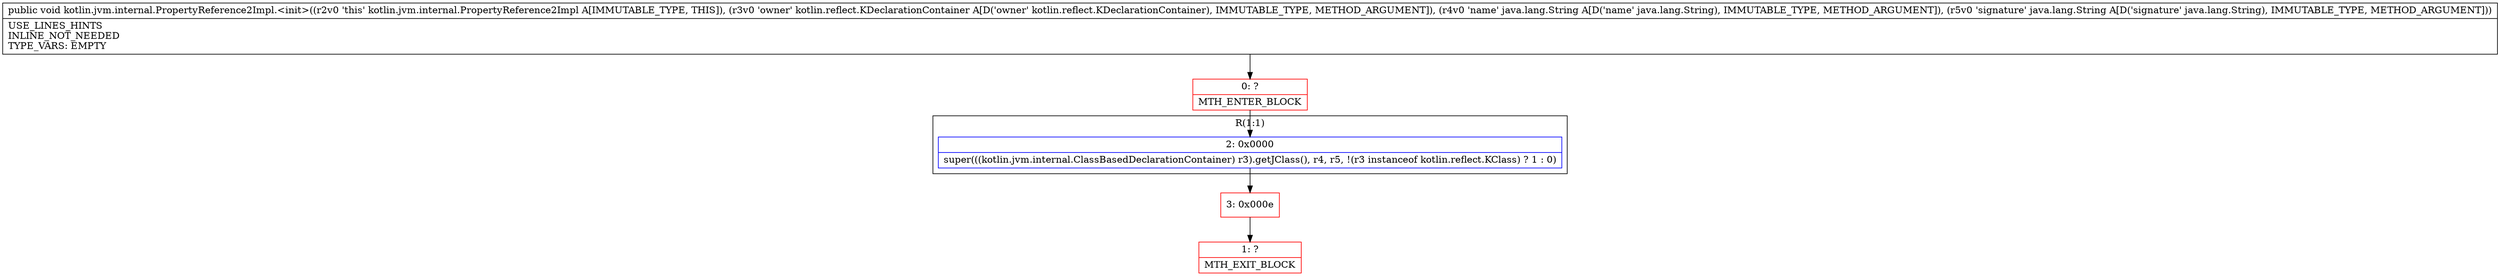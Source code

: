 digraph "CFG forkotlin.jvm.internal.PropertyReference2Impl.\<init\>(Lkotlin\/reflect\/KDeclarationContainer;Ljava\/lang\/String;Ljava\/lang\/String;)V" {
subgraph cluster_Region_566748999 {
label = "R(1:1)";
node [shape=record,color=blue];
Node_2 [shape=record,label="{2\:\ 0x0000|super(((kotlin.jvm.internal.ClassBasedDeclarationContainer) r3).getJClass(), r4, r5, !(r3 instanceof kotlin.reflect.KClass) ? 1 : 0)\l}"];
}
Node_0 [shape=record,color=red,label="{0\:\ ?|MTH_ENTER_BLOCK\l}"];
Node_3 [shape=record,color=red,label="{3\:\ 0x000e}"];
Node_1 [shape=record,color=red,label="{1\:\ ?|MTH_EXIT_BLOCK\l}"];
MethodNode[shape=record,label="{public void kotlin.jvm.internal.PropertyReference2Impl.\<init\>((r2v0 'this' kotlin.jvm.internal.PropertyReference2Impl A[IMMUTABLE_TYPE, THIS]), (r3v0 'owner' kotlin.reflect.KDeclarationContainer A[D('owner' kotlin.reflect.KDeclarationContainer), IMMUTABLE_TYPE, METHOD_ARGUMENT]), (r4v0 'name' java.lang.String A[D('name' java.lang.String), IMMUTABLE_TYPE, METHOD_ARGUMENT]), (r5v0 'signature' java.lang.String A[D('signature' java.lang.String), IMMUTABLE_TYPE, METHOD_ARGUMENT]))  | USE_LINES_HINTS\lINLINE_NOT_NEEDED\lTYPE_VARS: EMPTY\l}"];
MethodNode -> Node_0;Node_2 -> Node_3;
Node_0 -> Node_2;
Node_3 -> Node_1;
}

